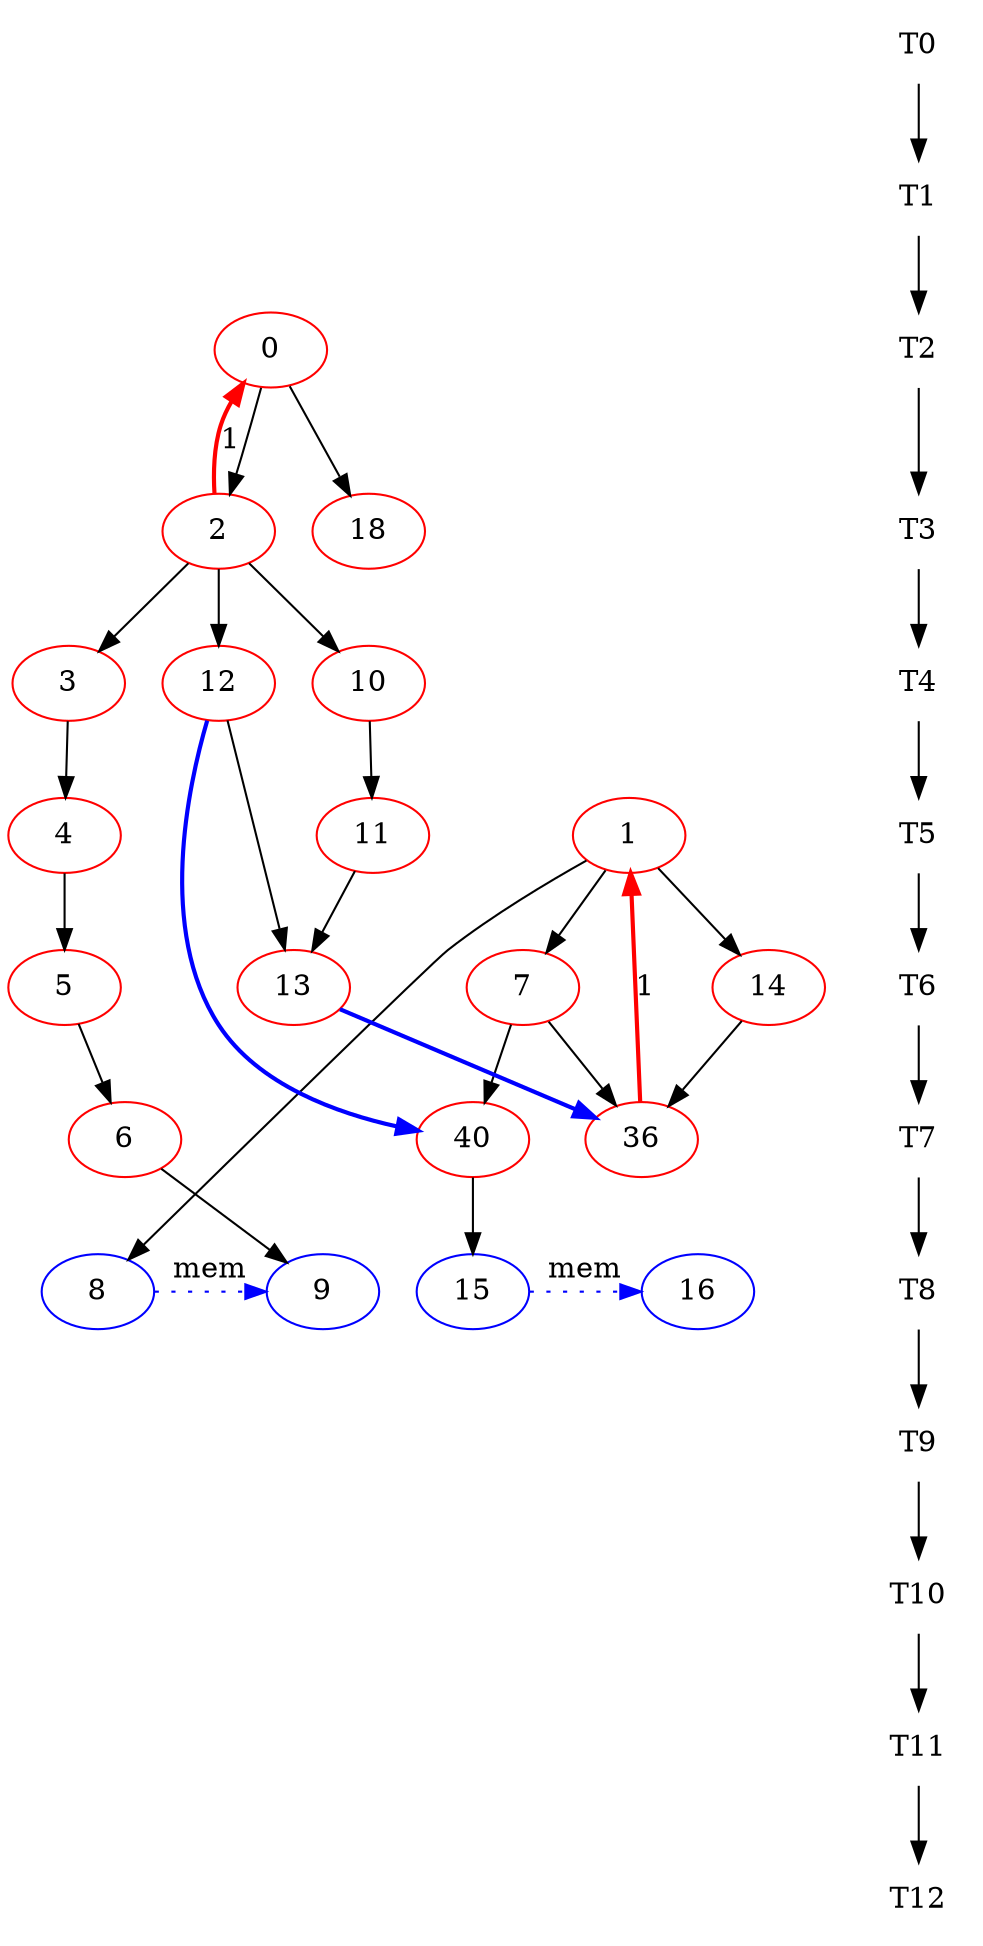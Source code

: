 digraph current { 
{
0 [color=red ];

1 [color=red ];

2 [color=red ];

3 [color=red ];

4 [color=red ];

5 [color=red ];

6 [color=red ];

7 [color=red ];

8 [color=blue ];

9 [color=blue ];

10 [color=red ];

11 [color=red ];

12 [color=red ];

13 [color=red ];

14 [color=red ];

15 [color=blue ];

16 [color=blue ];

18 [color=red ];

36 [color=red ];

40 [color=red ];
8 -> 9 [style=dotted, color=blue, label= mem] 
15 -> 16 [style=dotted, color=blue, label= mem] 
2 -> 0 [style=bold, color=red, label=1] 
0 -> 2
2 -> 3
3 -> 4
4 -> 5
5 -> 6
1 -> 7
6 -> 9
1 -> 8
2 -> 10
10 -> 11
2 -> 12
12 -> 13
11 -> 13
1 -> 14
14 -> 36
7 -> 36
13 -> 36 [style=bold, color=blue ]
36 -> 1 [style=bold, color=red, label=1] 
0 -> 18
7 -> 40
12 -> 40 [style=bold, color=blue ]
40 -> 15

}

{
 node [shape=plaintext]; 
 T0  -> T1 -> T2 -> T3 -> T4 -> T5 -> T6 -> T7 -> T8 -> T9 -> T10 -> T11 -> T12;
}{ rank = source; 
T0;
 }; 
{ rank = same; 

 }; 
{ rank = same; 

 }; 
{ rank = same; 
0; T2;
 }; 
{ rank = same; 
2; 18; T3;
 }; 
{ rank = same; 
3; 10; 12; T4;
 }; 
{ rank = same; 
1; 4; 11; T5;
 }; 
{ rank = same; 
5; 7; 13; 14; T6;
 }; 
{ rank = same; 
6; 36; 40; T7;
 }; 
{ rank = same; 
8; 9; 15; 16; T8;
 }; 
{ rank = same; 

 }; 
{ rank = same; 

 }; 
{ rank = same; 

 }; 
{ rank = same; 

 }; 

}